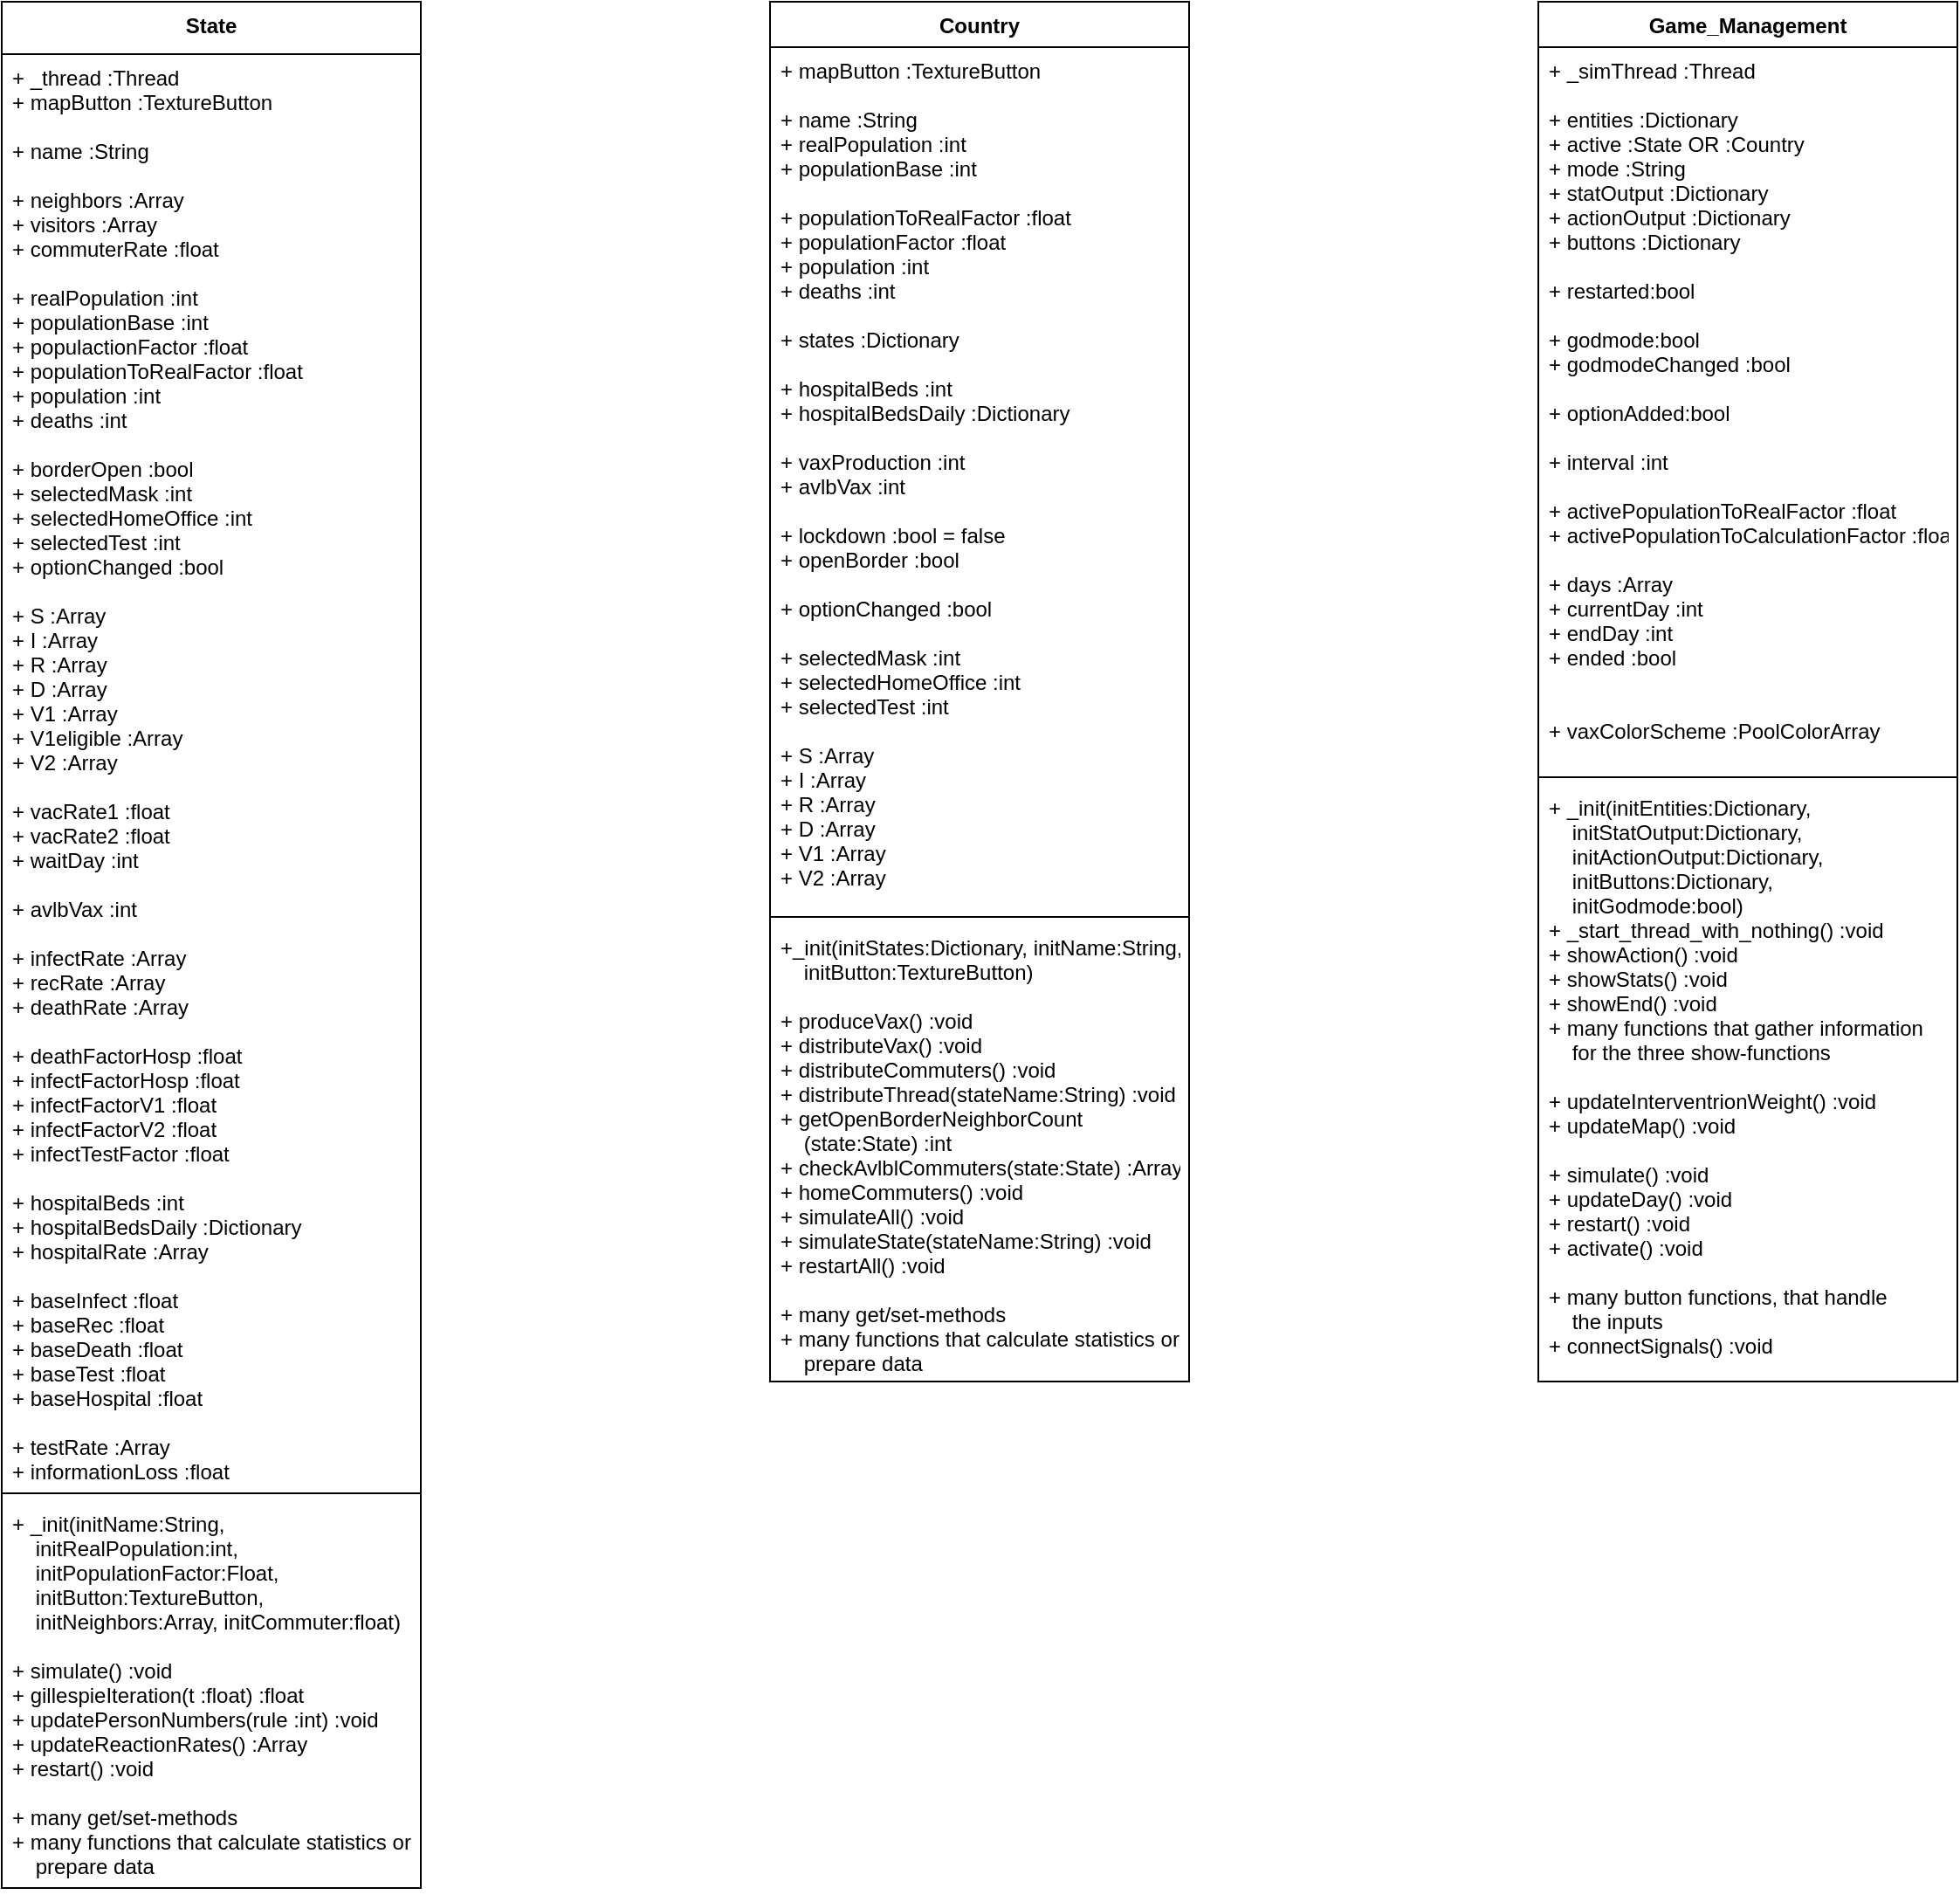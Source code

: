 <mxfile version="18.0.4" type="device"><diagram id="C5RBs43oDa-KdzZeNtuy" name="Page-1"><mxGraphModel dx="2062" dy="1225" grid="1" gridSize="10" guides="1" tooltips="1" connect="1" arrows="1" fold="1" page="1" pageScale="1" pageWidth="1169" pageHeight="827" math="0" shadow="0"><root><mxCell id="WIyWlLk6GJQsqaUBKTNV-0"/><mxCell id="WIyWlLk6GJQsqaUBKTNV-1" parent="WIyWlLk6GJQsqaUBKTNV-0"/><mxCell id="oFXaYWuHqSo7ZODHvKPq-4" value="State" style="swimlane;fontStyle=1;align=center;verticalAlign=top;childLayout=stackLayout;horizontal=1;startSize=30;horizontalStack=0;resizeParent=1;resizeParentMax=0;resizeLast=0;collapsible=1;marginBottom=0;" parent="WIyWlLk6GJQsqaUBKTNV-1" vertex="1"><mxGeometry x="40" y="40" width="240" height="1080" as="geometry"/></mxCell><mxCell id="oFXaYWuHqSo7ZODHvKPq-5" value="+ _thread :Thread&#10;+ mapButton :TextureButton&#10;&#10;+ name :String&#10;&#10;+ neighbors :Array&#10;+ visitors :Array&#10;+ commuterRate :float&#10;&#10;+ realPopulation :int&#10;+ populationBase :int&#10;+ populactionFactor :float&#10;+ populationToRealFactor :float&#10;+ population :int&#10;+ deaths :int&#10;&#10;+ borderOpen :bool&#10;+ selectedMask :int&#10;+ selectedHomeOffice :int&#10;+ selectedTest :int&#10;+ optionChanged :bool&#10;&#10;+ S :Array&#10;+ I :Array&#10;+ R :Array&#10;+ D :Array&#10;+ V1 :Array&#10;+ V1eligible :Array&#10;+ V2 :Array&#10;&#10;+ vacRate1 :float&#10;+ vacRate2 :float&#10;+ waitDay :int&#10;&#10;+ avlbVax :int&#10;&#10;+ infectRate :Array&#10;+ recRate :Array&#10;+ deathRate :Array&#10;&#10;+ deathFactorHosp :float&#10;+ infectFactorHosp :float&#10;+ infectFactorV1 :float&#10;+ infectFactorV2 :float&#10;+ infectTestFactor :float&#10;&#10;+ hospitalBeds :int&#10;+ hospitalBedsDaily :Dictionary&#10;+ hospitalRate :Array&#10;&#10;+ baseInfect :float&#10;+ baseRec :float&#10;+ baseDeath :float&#10;+ baseTest :float&#10;+ baseHospital :float&#10;&#10;+ testRate :Array&#10;+ informationLoss :float" style="text;strokeColor=none;fillColor=none;align=left;verticalAlign=top;spacingLeft=4;spacingRight=4;overflow=hidden;rotatable=0;points=[[0,0.5],[1,0.5]];portConstraint=eastwest;" parent="oFXaYWuHqSo7ZODHvKPq-4" vertex="1"><mxGeometry y="30" width="240" height="820" as="geometry"/></mxCell><mxCell id="oFXaYWuHqSo7ZODHvKPq-6" value="" style="line;strokeWidth=1;fillColor=none;align=left;verticalAlign=middle;spacingTop=-1;spacingLeft=3;spacingRight=3;rotatable=0;labelPosition=right;points=[];portConstraint=eastwest;" parent="oFXaYWuHqSo7ZODHvKPq-4" vertex="1"><mxGeometry y="850" width="240" height="8" as="geometry"/></mxCell><mxCell id="oFXaYWuHqSo7ZODHvKPq-7" value="+ _init(initName:String, &#10;    initRealPopulation:int, &#10;    initPopulationFactor:Float, &#10;    initButton:TextureButton, &#10;    initNeighbors:Array, initCommuter:float)&#10;&#10;+ simulate() :void&#10;+ gillespieIteration(t :float) :float&#10;+ updatePersonNumbers(rule :int) :void&#10;+ updateReactionRates() :Array&#10;+ restart() :void&#10;&#10;+ many get/set-methods&#10;+ many functions that calculate statistics or &#10;    prepare data" style="text;strokeColor=none;fillColor=none;align=left;verticalAlign=top;spacingLeft=4;spacingRight=4;overflow=hidden;rotatable=0;points=[[0,0.5],[1,0.5]];portConstraint=eastwest;" parent="oFXaYWuHqSo7ZODHvKPq-4" vertex="1"><mxGeometry y="858" width="240" height="222" as="geometry"/></mxCell><mxCell id="oFXaYWuHqSo7ZODHvKPq-8" value="Country" style="swimlane;fontStyle=1;align=center;verticalAlign=top;childLayout=stackLayout;horizontal=1;startSize=26;horizontalStack=0;resizeParent=1;resizeParentMax=0;resizeLast=0;collapsible=1;marginBottom=0;" parent="WIyWlLk6GJQsqaUBKTNV-1" vertex="1"><mxGeometry x="480" y="40" width="240" height="790" as="geometry"/></mxCell><mxCell id="oFXaYWuHqSo7ZODHvKPq-9" value="+ mapButton :TextureButton&#10;&#10;+ name :String&#10;+ realPopulation :int&#10;+ populationBase :int&#10;&#10;+ populationToRealFactor :float&#10;+ populationFactor :float&#10;+ population :int&#10;+ deaths :int&#10;&#10;+ states :Dictionary&#10;&#10;+ hospitalBeds :int&#10;+ hospitalBedsDaily :Dictionary&#10;&#10;+ vaxProduction :int&#10;+ avlbVax :int&#10;&#10;+ lockdown :bool = false&#10;+ openBorder :bool&#10;&#10;+ optionChanged :bool&#10;&#10;+ selectedMask :int&#10;+ selectedHomeOffice :int&#10;+ selectedTest :int&#10;&#10;+ S :Array&#10;+ I :Array&#10;+ R :Array&#10;+ D :Array&#10;+ V1 :Array&#10;+ V2 :Array" style="text;strokeColor=none;fillColor=none;align=left;verticalAlign=top;spacingLeft=4;spacingRight=4;overflow=hidden;rotatable=0;points=[[0,0.5],[1,0.5]];portConstraint=eastwest;" parent="oFXaYWuHqSo7ZODHvKPq-8" vertex="1"><mxGeometry y="26" width="240" height="494" as="geometry"/></mxCell><mxCell id="oFXaYWuHqSo7ZODHvKPq-10" value="" style="line;strokeWidth=1;fillColor=none;align=left;verticalAlign=middle;spacingTop=-1;spacingLeft=3;spacingRight=3;rotatable=0;labelPosition=right;points=[];portConstraint=eastwest;" parent="oFXaYWuHqSo7ZODHvKPq-8" vertex="1"><mxGeometry y="520" width="240" height="8" as="geometry"/></mxCell><mxCell id="oFXaYWuHqSo7ZODHvKPq-11" value="+_init(initStates:Dictionary, initName:String, &#10;    initButton:TextureButton)&#10;&#10;+ produceVax() :void&#10;+ distributeVax() :void&#10;+ distributeCommuters() :void&#10;+ distributeThread(stateName:String) :void&#10;+ getOpenBorderNeighborCount&#10;    (state:State) :int&#10;+ checkAvlblCommuters(state:State) :Array&#10;+ homeCommuters() :void&#10;+ simulateAll() :void&#10;+ simulateState(stateName:String) :void&#10;+ restartAll() :void&#10;&#10;+ many get/set-methods&#10;+ many functions that calculate statistics or &#10;    prepare data" style="text;strokeColor=none;fillColor=none;align=left;verticalAlign=top;spacingLeft=4;spacingRight=4;overflow=hidden;rotatable=0;points=[[0,0.5],[1,0.5]];portConstraint=eastwest;" parent="oFXaYWuHqSo7ZODHvKPq-8" vertex="1"><mxGeometry y="528" width="240" height="262" as="geometry"/></mxCell><mxCell id="oFXaYWuHqSo7ZODHvKPq-12" value="Game_Management" style="swimlane;fontStyle=1;align=center;verticalAlign=top;childLayout=stackLayout;horizontal=1;startSize=26;horizontalStack=0;resizeParent=1;resizeParentMax=0;resizeLast=0;collapsible=1;marginBottom=0;" parent="WIyWlLk6GJQsqaUBKTNV-1" vertex="1"><mxGeometry x="920" y="40" width="240" height="790" as="geometry"/></mxCell><mxCell id="oFXaYWuHqSo7ZODHvKPq-13" value="+ _simThread :Thread&#10;&#10;+ entities :Dictionary &#10;+ active :State OR :Country&#10;+ mode :String&#10;+ statOutput :Dictionary &#10;+ actionOutput :Dictionary&#10;+ buttons :Dictionary&#10;&#10;+ restarted:bool&#10;&#10;+ godmode:bool&#10;+ godmodeChanged :bool&#10;&#10;+ optionAdded:bool&#10;&#10;+ interval :int&#10;&#10;+ activePopulationToRealFactor :float&#10;+ activePopulationToCalculationFactor :float&#10;&#10;+ days :Array&#10;+ currentDay :int&#10;+ endDay :int&#10;+ ended :bool&#10;&#10;&#10;+ vaxColorScheme :PoolColorArray" style="text;strokeColor=none;fillColor=none;align=left;verticalAlign=top;spacingLeft=4;spacingRight=4;overflow=hidden;rotatable=0;points=[[0,0.5],[1,0.5]];portConstraint=eastwest;" parent="oFXaYWuHqSo7ZODHvKPq-12" vertex="1"><mxGeometry y="26" width="240" height="414" as="geometry"/></mxCell><mxCell id="oFXaYWuHqSo7ZODHvKPq-14" value="" style="line;strokeWidth=1;fillColor=none;align=left;verticalAlign=middle;spacingTop=-1;spacingLeft=3;spacingRight=3;rotatable=0;labelPosition=right;points=[];portConstraint=eastwest;" parent="oFXaYWuHqSo7ZODHvKPq-12" vertex="1"><mxGeometry y="440" width="240" height="8" as="geometry"/></mxCell><mxCell id="oFXaYWuHqSo7ZODHvKPq-15" value="+ _init(initEntities:Dictionary, &#10;    initStatOutput:Dictionary,&#10;    initActionOutput:Dictionary,&#10;    initButtons:Dictionary,&#10;    initGodmode:bool)&#10;+ _start_thread_with_nothing() :void&#10;+ showAction() :void&#10;+ showStats() :void&#10;+ showEnd() :void&#10;+ many functions that gather information &#10;    for the three show-functions&#10;&#10;+ updateInterventrionWeight() :void&#10;+ updateMap() :void&#10;&#10;+ simulate() :void&#10;+ updateDay() :void&#10;+ restart() :void&#10;+ activate() :void&#10;&#10;+ many button functions, that handle &#10;    the inputs&#10;+ connectSignals() :void" style="text;strokeColor=none;fillColor=none;align=left;verticalAlign=top;spacingLeft=4;spacingRight=4;overflow=hidden;rotatable=0;points=[[0,0.5],[1,0.5]];portConstraint=eastwest;" parent="oFXaYWuHqSo7ZODHvKPq-12" vertex="1"><mxGeometry y="448" width="240" height="342" as="geometry"/></mxCell></root></mxGraphModel></diagram></mxfile>
